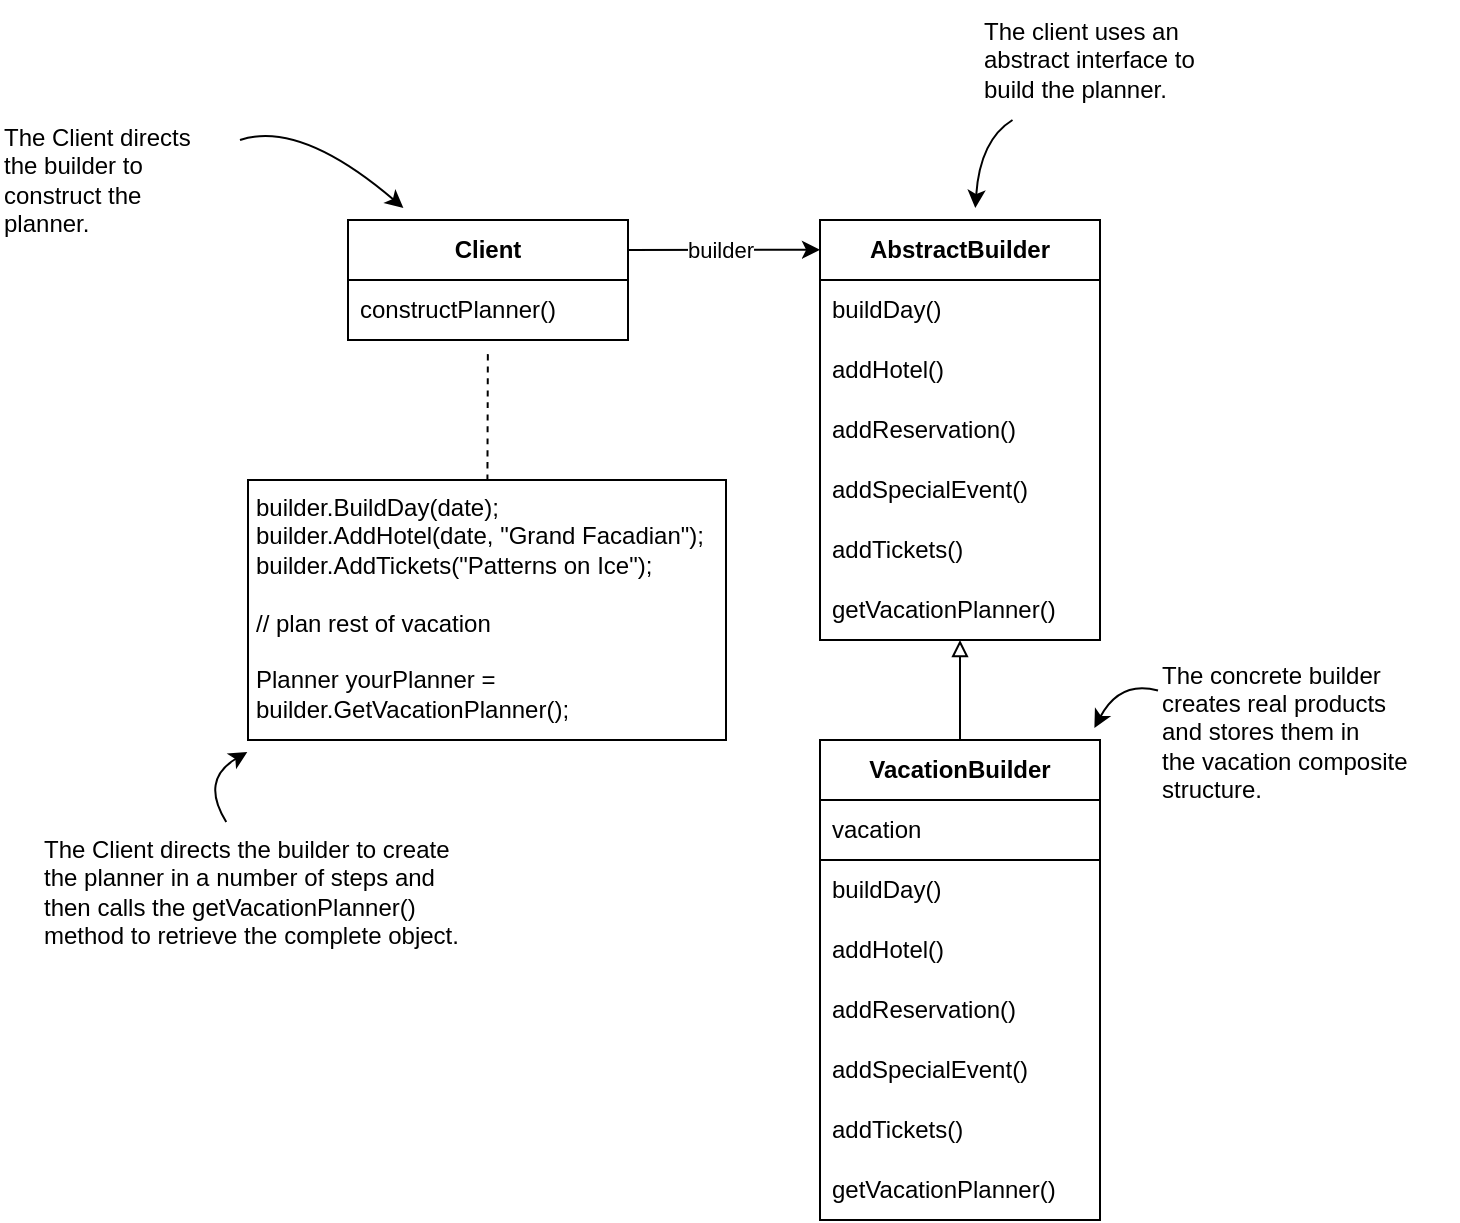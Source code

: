 <mxfile version="20.7.4" type="device"><diagram id="ahAyE9eUKxN_0jiChCt0" name="Sayfa -1"><mxGraphModel dx="1527" dy="2763" grid="1" gridSize="10" guides="1" tooltips="1" connect="1" arrows="1" fold="1" page="1" pageScale="1" pageWidth="827" pageHeight="1169" math="0" shadow="0"><root><mxCell id="0"/><mxCell id="1" parent="0"/><mxCell id="f6kUxWDl4ir8-7fDbkAB-1" value="Client" style="swimlane;fontStyle=1;childLayout=stackLayout;horizontal=1;startSize=30;horizontalStack=0;resizeParent=1;resizeParentMax=0;resizeLast=0;collapsible=1;marginBottom=0;whiteSpace=wrap;html=1;" parent="1" vertex="1"><mxGeometry x="225" y="160" width="140" height="60" as="geometry"/></mxCell><mxCell id="f6kUxWDl4ir8-7fDbkAB-2" value="constructPlanner()" style="text;strokeColor=none;fillColor=none;align=left;verticalAlign=middle;spacingLeft=4;spacingRight=4;overflow=hidden;points=[[0,0.5],[1,0.5]];portConstraint=eastwest;rotatable=0;whiteSpace=wrap;html=1;" parent="f6kUxWDl4ir8-7fDbkAB-1" vertex="1"><mxGeometry y="30" width="140" height="30" as="geometry"/></mxCell><mxCell id="f6kUxWDl4ir8-7fDbkAB-5" value="AbstractBuilder" style="swimlane;fontStyle=1;childLayout=stackLayout;horizontal=1;startSize=30;horizontalStack=0;resizeParent=1;resizeParentMax=0;resizeLast=0;collapsible=1;marginBottom=0;whiteSpace=wrap;html=1;" parent="1" vertex="1"><mxGeometry x="461" y="160" width="140" height="210" as="geometry"/></mxCell><mxCell id="f6kUxWDl4ir8-7fDbkAB-6" value="buildDay()" style="text;strokeColor=none;fillColor=none;align=left;verticalAlign=middle;spacingLeft=4;spacingRight=4;overflow=hidden;points=[[0,0.5],[1,0.5]];portConstraint=eastwest;rotatable=0;whiteSpace=wrap;html=1;" parent="f6kUxWDl4ir8-7fDbkAB-5" vertex="1"><mxGeometry y="30" width="140" height="30" as="geometry"/></mxCell><mxCell id="f6kUxWDl4ir8-7fDbkAB-7" value="addHotel()" style="text;strokeColor=none;fillColor=none;align=left;verticalAlign=middle;spacingLeft=4;spacingRight=4;overflow=hidden;points=[[0,0.5],[1,0.5]];portConstraint=eastwest;rotatable=0;whiteSpace=wrap;html=1;" parent="f6kUxWDl4ir8-7fDbkAB-5" vertex="1"><mxGeometry y="60" width="140" height="30" as="geometry"/></mxCell><mxCell id="f6kUxWDl4ir8-7fDbkAB-8" value="addReservation()" style="text;strokeColor=none;fillColor=none;align=left;verticalAlign=middle;spacingLeft=4;spacingRight=4;overflow=hidden;points=[[0,0.5],[1,0.5]];portConstraint=eastwest;rotatable=0;whiteSpace=wrap;html=1;" parent="f6kUxWDl4ir8-7fDbkAB-5" vertex="1"><mxGeometry y="90" width="140" height="30" as="geometry"/></mxCell><mxCell id="f6kUxWDl4ir8-7fDbkAB-12" value="addSpecialEvent()" style="text;strokeColor=none;fillColor=none;align=left;verticalAlign=middle;spacingLeft=4;spacingRight=4;overflow=hidden;points=[[0,0.5],[1,0.5]];portConstraint=eastwest;rotatable=0;whiteSpace=wrap;html=1;" parent="f6kUxWDl4ir8-7fDbkAB-5" vertex="1"><mxGeometry y="120" width="140" height="30" as="geometry"/></mxCell><mxCell id="f6kUxWDl4ir8-7fDbkAB-11" value="addTickets()" style="text;strokeColor=none;fillColor=none;align=left;verticalAlign=middle;spacingLeft=4;spacingRight=4;overflow=hidden;points=[[0,0.5],[1,0.5]];portConstraint=eastwest;rotatable=0;whiteSpace=wrap;html=1;" parent="f6kUxWDl4ir8-7fDbkAB-5" vertex="1"><mxGeometry y="150" width="140" height="30" as="geometry"/></mxCell><mxCell id="f6kUxWDl4ir8-7fDbkAB-10" value="getVacationPlanner()" style="text;strokeColor=none;fillColor=none;align=left;verticalAlign=middle;spacingLeft=4;spacingRight=4;overflow=hidden;points=[[0,0.5],[1,0.5]];portConstraint=eastwest;rotatable=0;whiteSpace=wrap;html=1;" parent="f6kUxWDl4ir8-7fDbkAB-5" vertex="1"><mxGeometry y="180" width="140" height="30" as="geometry"/></mxCell><mxCell id="f6kUxWDl4ir8-7fDbkAB-13" value="VacationBuilder" style="swimlane;fontStyle=1;childLayout=stackLayout;horizontal=1;startSize=30;horizontalStack=0;resizeParent=1;resizeParentMax=0;resizeLast=0;collapsible=1;marginBottom=0;whiteSpace=wrap;html=1;" parent="1" vertex="1"><mxGeometry x="461" y="420" width="140" height="240" as="geometry"/></mxCell><mxCell id="f6kUxWDl4ir8-7fDbkAB-20" value="vacation" style="text;strokeColor=default;fillColor=none;align=left;verticalAlign=middle;spacingLeft=4;spacingRight=4;overflow=hidden;points=[[0,0.5],[1,0.5]];portConstraint=eastwest;rotatable=0;whiteSpace=wrap;html=1;" parent="f6kUxWDl4ir8-7fDbkAB-13" vertex="1"><mxGeometry y="30" width="140" height="30" as="geometry"/></mxCell><mxCell id="f6kUxWDl4ir8-7fDbkAB-14" value="buildDay()" style="text;strokeColor=none;fillColor=none;align=left;verticalAlign=middle;spacingLeft=4;spacingRight=4;overflow=hidden;points=[[0,0.5],[1,0.5]];portConstraint=eastwest;rotatable=0;whiteSpace=wrap;html=1;" parent="f6kUxWDl4ir8-7fDbkAB-13" vertex="1"><mxGeometry y="60" width="140" height="30" as="geometry"/></mxCell><mxCell id="f6kUxWDl4ir8-7fDbkAB-15" value="addHotel()" style="text;strokeColor=none;fillColor=none;align=left;verticalAlign=middle;spacingLeft=4;spacingRight=4;overflow=hidden;points=[[0,0.5],[1,0.5]];portConstraint=eastwest;rotatable=0;whiteSpace=wrap;html=1;" parent="f6kUxWDl4ir8-7fDbkAB-13" vertex="1"><mxGeometry y="90" width="140" height="30" as="geometry"/></mxCell><mxCell id="f6kUxWDl4ir8-7fDbkAB-16" value="addReservation()" style="text;strokeColor=none;fillColor=none;align=left;verticalAlign=middle;spacingLeft=4;spacingRight=4;overflow=hidden;points=[[0,0.5],[1,0.5]];portConstraint=eastwest;rotatable=0;whiteSpace=wrap;html=1;" parent="f6kUxWDl4ir8-7fDbkAB-13" vertex="1"><mxGeometry y="120" width="140" height="30" as="geometry"/></mxCell><mxCell id="f6kUxWDl4ir8-7fDbkAB-17" value="addSpecialEvent()" style="text;strokeColor=none;fillColor=none;align=left;verticalAlign=middle;spacingLeft=4;spacingRight=4;overflow=hidden;points=[[0,0.5],[1,0.5]];portConstraint=eastwest;rotatable=0;whiteSpace=wrap;html=1;" parent="f6kUxWDl4ir8-7fDbkAB-13" vertex="1"><mxGeometry y="150" width="140" height="30" as="geometry"/></mxCell><mxCell id="f6kUxWDl4ir8-7fDbkAB-18" value="addTickets()" style="text;strokeColor=none;fillColor=none;align=left;verticalAlign=middle;spacingLeft=4;spacingRight=4;overflow=hidden;points=[[0,0.5],[1,0.5]];portConstraint=eastwest;rotatable=0;whiteSpace=wrap;html=1;" parent="f6kUxWDl4ir8-7fDbkAB-13" vertex="1"><mxGeometry y="180" width="140" height="30" as="geometry"/></mxCell><mxCell id="f6kUxWDl4ir8-7fDbkAB-19" value="getVacationPlanner()" style="text;strokeColor=none;fillColor=none;align=left;verticalAlign=middle;spacingLeft=4;spacingRight=4;overflow=hidden;points=[[0,0.5],[1,0.5]];portConstraint=eastwest;rotatable=0;whiteSpace=wrap;html=1;" parent="f6kUxWDl4ir8-7fDbkAB-13" vertex="1"><mxGeometry y="210" width="140" height="30" as="geometry"/></mxCell><mxCell id="f6kUxWDl4ir8-7fDbkAB-21" value="" style="endArrow=block;html=1;rounded=0;endFill=0;" parent="1" source="f6kUxWDl4ir8-7fDbkAB-13" target="f6kUxWDl4ir8-7fDbkAB-5" edge="1"><mxGeometry width="50" height="50" relative="1" as="geometry"><mxPoint x="321" y="480" as="sourcePoint"/><mxPoint x="371" y="430" as="targetPoint"/></mxGeometry></mxCell><mxCell id="f6kUxWDl4ir8-7fDbkAB-22" value="" style="endArrow=classic;html=1;rounded=0;exitX=1;exitY=0.25;exitDx=0;exitDy=0;entryX=0;entryY=0.071;entryDx=0;entryDy=0;entryPerimeter=0;" parent="1" source="f6kUxWDl4ir8-7fDbkAB-1" target="f6kUxWDl4ir8-7fDbkAB-5" edge="1"><mxGeometry width="50" height="50" relative="1" as="geometry"><mxPoint x="221" y="360" as="sourcePoint"/><mxPoint x="431" y="210" as="targetPoint"/></mxGeometry></mxCell><mxCell id="f6kUxWDl4ir8-7fDbkAB-23" value="builder" style="edgeLabel;html=1;align=center;verticalAlign=middle;resizable=0;points=[];" parent="f6kUxWDl4ir8-7fDbkAB-22" vertex="1" connectable="0"><mxGeometry x="-0.375" relative="1" as="geometry"><mxPoint x="16" as="offset"/></mxGeometry></mxCell><mxCell id="f6kUxWDl4ir8-7fDbkAB-24" value="&lt;div&gt;The client uses an&lt;/div&gt;&lt;div&gt;abstract interface to&lt;/div&gt;&lt;div&gt;build the planner.&lt;/div&gt;" style="text;html=1;align=left;verticalAlign=middle;resizable=0;points=[];autosize=1;strokeColor=none;fillColor=none;" parent="1" vertex="1"><mxGeometry x="541" y="50" width="130" height="60" as="geometry"/></mxCell><mxCell id="f6kUxWDl4ir8-7fDbkAB-25" value="" style="endArrow=classic;html=1;curved=1;targetPerimeterSpacing=6;" parent="1" source="f6kUxWDl4ir8-7fDbkAB-24" target="f6kUxWDl4ir8-7fDbkAB-5" edge="1"><mxGeometry width="50" height="50" relative="1" as="geometry"><mxPoint x="431" y="100" as="sourcePoint"/><mxPoint x="521" y="80" as="targetPoint"/><Array as="points"><mxPoint x="541" y="120"/></Array></mxGeometry></mxCell><mxCell id="f6kUxWDl4ir8-7fDbkAB-26" value="&lt;div&gt;The Client directs&lt;/div&gt;&lt;div&gt;the builder to&lt;/div&gt;&lt;div&gt;construct the&lt;/div&gt;&lt;div&gt;planner.&lt;/div&gt;" style="text;html=1;align=left;verticalAlign=middle;resizable=0;points=[];autosize=1;strokeColor=none;fillColor=none;" parent="1" vertex="1"><mxGeometry x="51" y="105" width="120" height="70" as="geometry"/></mxCell><mxCell id="f6kUxWDl4ir8-7fDbkAB-27" value="" style="endArrow=classic;html=1;targetPerimeterSpacing=6;curved=1;" parent="1" source="f6kUxWDl4ir8-7fDbkAB-26" target="f6kUxWDl4ir8-7fDbkAB-1" edge="1"><mxGeometry width="50" height="50" relative="1" as="geometry"><mxPoint x="121" y="280" as="sourcePoint"/><mxPoint x="171" y="230" as="targetPoint"/><Array as="points"><mxPoint x="201" y="110"/></Array></mxGeometry></mxCell><mxCell id="f6kUxWDl4ir8-7fDbkAB-28" value="The concrete builder&#10;creates real products&#10;and stores them in&#10;the vacation composite&#10;structure." style="text;html=1;align=left;verticalAlign=middle;resizable=0;points=[];autosize=1;strokeColor=none;fillColor=none;" parent="1" vertex="1"><mxGeometry x="630" y="371" width="150" height="90" as="geometry"/></mxCell><mxCell id="f6kUxWDl4ir8-7fDbkAB-29" value="" style="endArrow=classic;html=1;targetPerimeterSpacing=6;curved=1;" parent="1" source="f6kUxWDl4ir8-7fDbkAB-28" target="f6kUxWDl4ir8-7fDbkAB-13" edge="1"><mxGeometry width="50" height="50" relative="1" as="geometry"><mxPoint x="651" y="600" as="sourcePoint"/><mxPoint x="701" y="550" as="targetPoint"/><Array as="points"><mxPoint x="611" y="390"/></Array></mxGeometry></mxCell><mxCell id="f6kUxWDl4ir8-7fDbkAB-30" value="builder.BuildDay(date);&lt;br&gt;builder.AddHotel(date, &quot;Grand Facadian&quot;);&lt;br&gt;builder.AddTickets(&quot;Patterns on Ice&quot;);&lt;br&gt;&lt;br&gt;// plan rest of vacation&lt;br&gt;&lt;br&gt;Planner yourPlanner =&lt;br&gt;builder.GetVacationPlanner();" style="rounded=0;whiteSpace=wrap;html=1;strokeColor=default;verticalAlign=top;align=left;spacingTop=0;spacingLeft=2;spacingRight=2;" parent="1" vertex="1"><mxGeometry x="175" y="290" width="239" height="130" as="geometry"/></mxCell><mxCell id="f6kUxWDl4ir8-7fDbkAB-31" value="The Client directs the builder to create&#10;the planner in a number of steps and&#10;then calls the getVacationPlanner()&#10;method to retrieve the complete object." style="text;html=1;align=left;verticalAlign=middle;resizable=0;points=[];autosize=1;strokeColor=none;fillColor=none;" parent="1" vertex="1"><mxGeometry x="71" y="461" width="230" height="70" as="geometry"/></mxCell><mxCell id="f6kUxWDl4ir8-7fDbkAB-32" value="" style="endArrow=classic;html=1;targetPerimeterSpacing=6;curved=1;" parent="1" source="f6kUxWDl4ir8-7fDbkAB-31" target="f6kUxWDl4ir8-7fDbkAB-30" edge="1"><mxGeometry width="50" height="50" relative="1" as="geometry"><mxPoint x="81" y="430" as="sourcePoint"/><mxPoint x="131" y="380" as="targetPoint"/><Array as="points"><mxPoint x="151" y="440"/></Array></mxGeometry></mxCell><mxCell id="f6kUxWDl4ir8-7fDbkAB-33" value="" style="endArrow=none;dashed=1;html=1;targetPerimeterSpacing=6;curved=1;" parent="1" source="f6kUxWDl4ir8-7fDbkAB-30" target="f6kUxWDl4ir8-7fDbkAB-2" edge="1"><mxGeometry width="50" height="50" relative="1" as="geometry"><mxPoint x="131" y="260" as="sourcePoint"/><mxPoint x="181" y="210" as="targetPoint"/></mxGeometry></mxCell></root></mxGraphModel></diagram></mxfile>